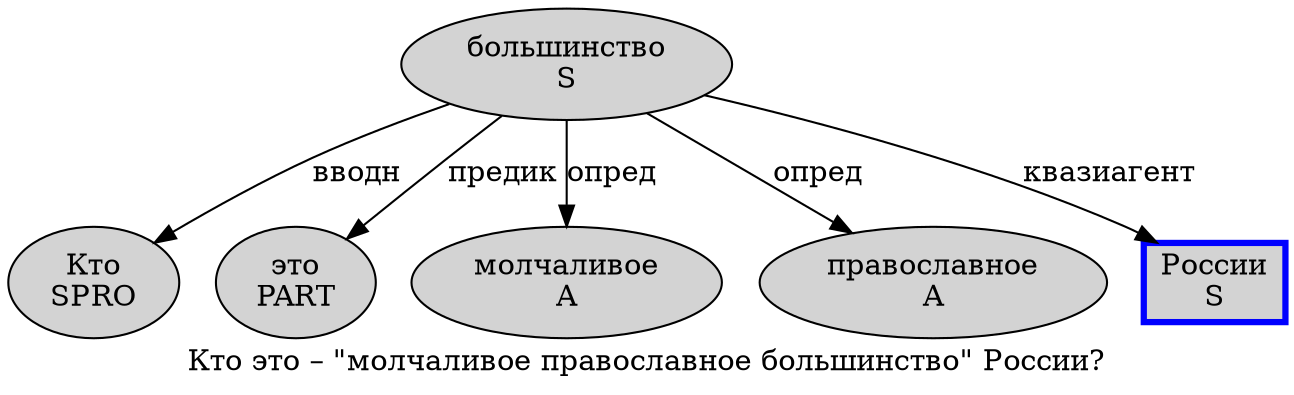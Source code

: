digraph SENTENCE_162 {
	graph [label="Кто это – \"молчаливое православное большинство\" России?"]
	node [style=filled]
		0 [label="Кто
SPRO" color="" fillcolor=lightgray penwidth=1 shape=ellipse]
		1 [label="это
PART" color="" fillcolor=lightgray penwidth=1 shape=ellipse]
		4 [label="молчаливое
A" color="" fillcolor=lightgray penwidth=1 shape=ellipse]
		5 [label="православное
A" color="" fillcolor=lightgray penwidth=1 shape=ellipse]
		6 [label="большинство
S" color="" fillcolor=lightgray penwidth=1 shape=ellipse]
		8 [label="России
S" color=blue fillcolor=lightgray penwidth=3 shape=box]
			6 -> 0 [label="вводн"]
			6 -> 1 [label="предик"]
			6 -> 4 [label="опред"]
			6 -> 5 [label="опред"]
			6 -> 8 [label="квазиагент"]
}